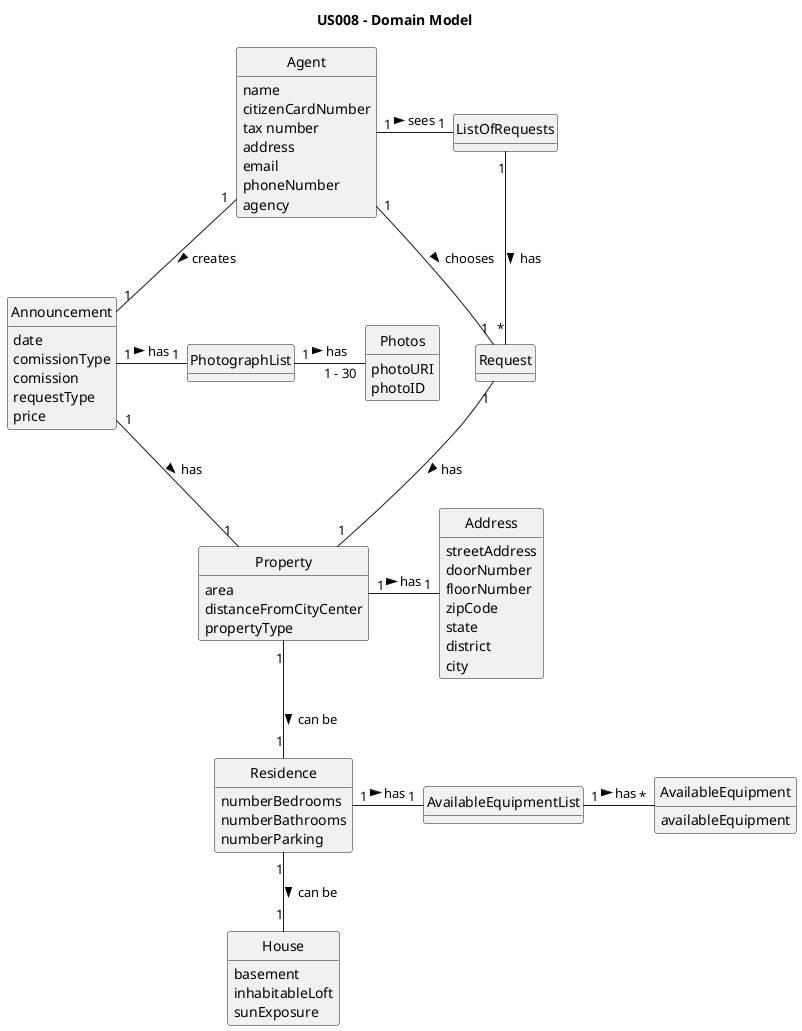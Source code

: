 @startuml
skinparam monochrome true
skinparam packageStyle rectangle
skinparam shadowing false

skinparam classAttributeIconSize 0

hide circle
hide methods

title US008 - Domain Model


class Agent {
    name
    citizenCardNumber
    tax number
    address
    email
    phoneNumber
    agency
}

class Property {
    area
    distanceFromCityCenter
    propertyType
}

class PhotographList {
}

class Photos {
    photoURI
    photoID
}

class Announcement {
    date
    comissionType
    comission
    requestType
    price
}

class Residence {
    numberBedrooms
    numberBathrooms
    numberParking
}

class AvailableEquipmentList {
}

class AvailableEquipment {
    availableEquipment
}

class House {
    basement
    inhabitableLoft
    sunExposure
}

class Address {
    streetAddress
    doorNumber
    floorNumber
    zipCode
    state
    district
    city
}

class Request

Agent "1" - "1" ListOfRequests : sees >
ListOfRequests "1" -- "*" Request : has >
Announcement "1" -- "1" Property : has >
Agent "1" -- "1" Request : chooses >
Property "1" -- "1" Residence : can be >
Property "1" - "1" Address : has >
Residence "1" -- "1" House : can be >
Request "1" -- "1" Property : has >
Agent "1" -- "1" Announcement : creates >
Residence "1" - "1" AvailableEquipmentList : has >
AvailableEquipmentList "1" - "*" AvailableEquipment : has >
Announcement "1" - "1" PhotographList : has >
PhotographList "1" - "1 - 30" Photos : has >


@enduml
